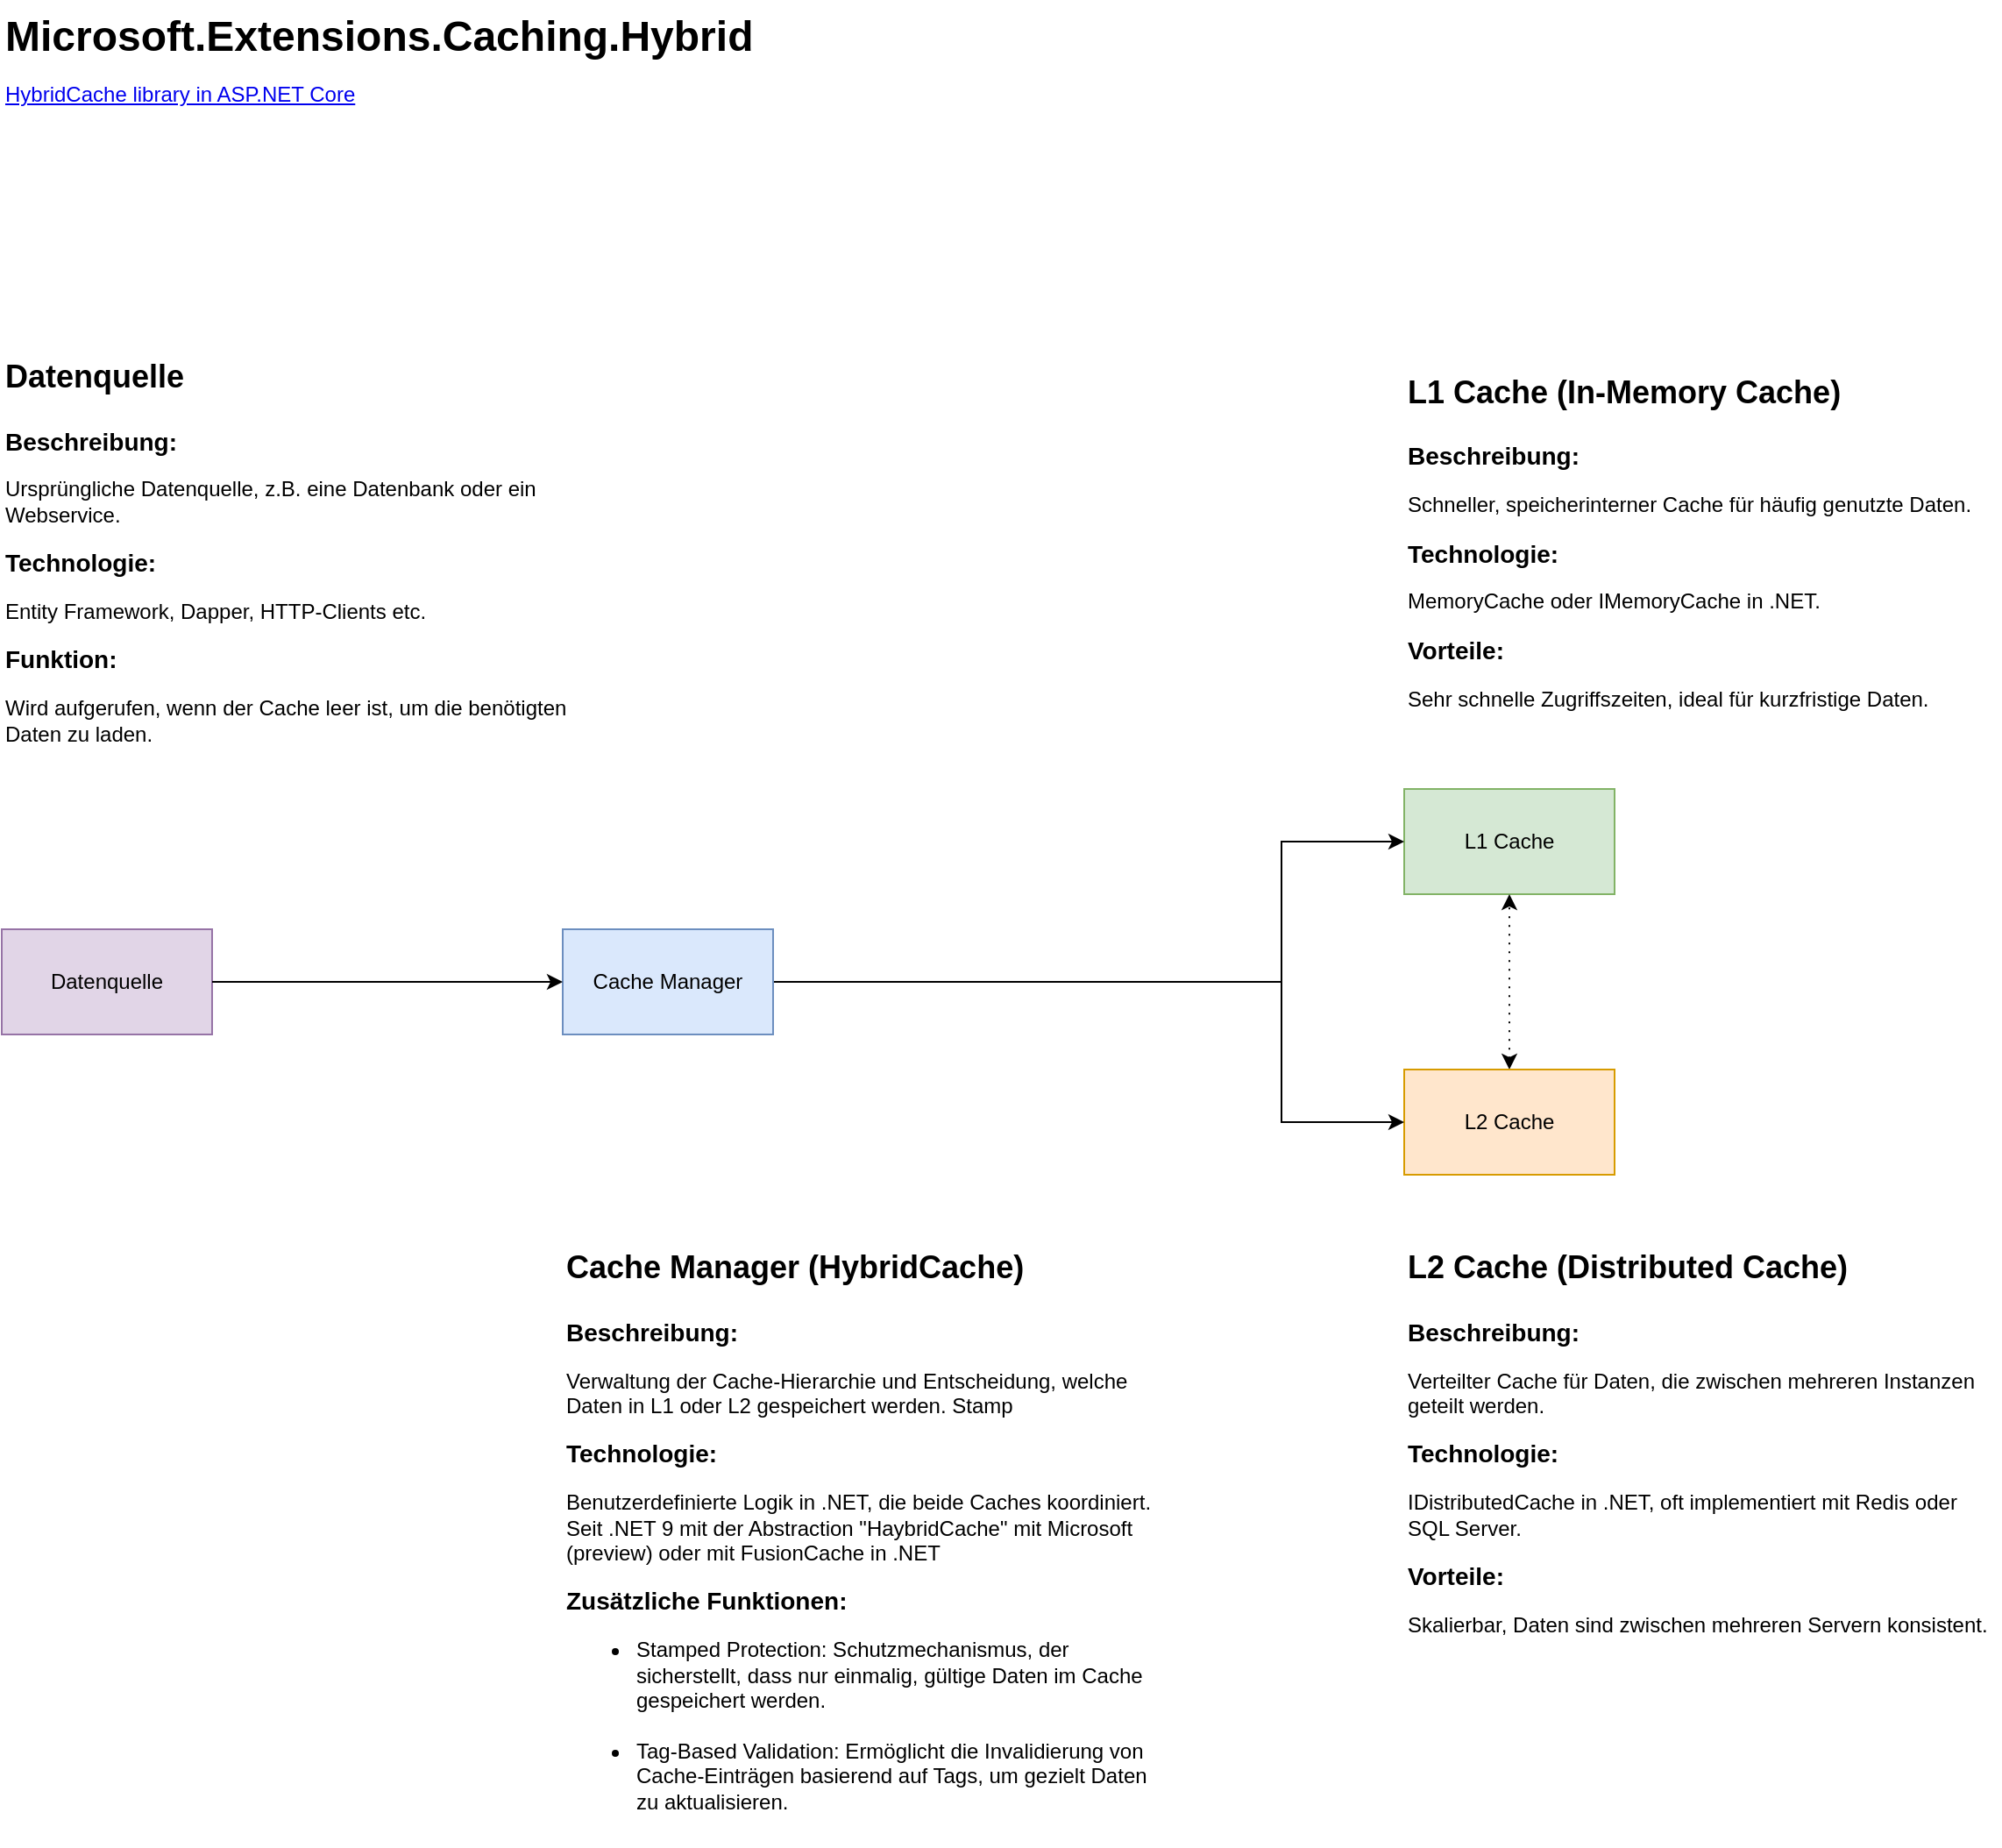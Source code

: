 <mxfile version="26.0.13">
  <diagram name="Seite-1" id="QmuntSlvGMr34WS0qaS9">
    <mxGraphModel dx="2807" dy="2656" grid="1" gridSize="10" guides="1" tooltips="1" connect="1" arrows="1" fold="1" page="1" pageScale="1" pageWidth="827" pageHeight="1169" math="0" shadow="0">
      <root>
        <mxCell id="0" />
        <mxCell id="1" parent="0" />
        <mxCell id="bxZTMJIxuxMbtlBhMve6-1" value="L1 Cache" style="rounded=0;whiteSpace=wrap;html=1;fillColor=#d5e8d4;strokeColor=#82b366;" vertex="1" parent="1">
          <mxGeometry x="920" y="-660" width="120" height="60" as="geometry" />
        </mxCell>
        <mxCell id="bxZTMJIxuxMbtlBhMve6-9" style="edgeStyle=orthogonalEdgeStyle;rounded=0;orthogonalLoop=1;jettySize=auto;html=1;entryX=0.5;entryY=1;entryDx=0;entryDy=0;startArrow=classic;startFill=1;dashed=1;dashPattern=1 4;" edge="1" parent="1" source="bxZTMJIxuxMbtlBhMve6-2" target="bxZTMJIxuxMbtlBhMve6-1">
          <mxGeometry relative="1" as="geometry" />
        </mxCell>
        <mxCell id="bxZTMJIxuxMbtlBhMve6-2" value="L2 Cache" style="rounded=0;whiteSpace=wrap;html=1;fillColor=#ffe6cc;strokeColor=#d79b00;" vertex="1" parent="1">
          <mxGeometry x="920" y="-500" width="120" height="60" as="geometry" />
        </mxCell>
        <mxCell id="bxZTMJIxuxMbtlBhMve6-7" style="edgeStyle=orthogonalEdgeStyle;rounded=0;orthogonalLoop=1;jettySize=auto;html=1;entryX=0;entryY=0.5;entryDx=0;entryDy=0;" edge="1" parent="1" source="bxZTMJIxuxMbtlBhMve6-4" target="bxZTMJIxuxMbtlBhMve6-1">
          <mxGeometry relative="1" as="geometry">
            <Array as="points">
              <mxPoint x="850" y="-550" />
              <mxPoint x="850" y="-630" />
            </Array>
          </mxGeometry>
        </mxCell>
        <mxCell id="bxZTMJIxuxMbtlBhMve6-8" style="edgeStyle=orthogonalEdgeStyle;rounded=0;orthogonalLoop=1;jettySize=auto;html=1;entryX=0;entryY=0.5;entryDx=0;entryDy=0;" edge="1" parent="1" source="bxZTMJIxuxMbtlBhMve6-4" target="bxZTMJIxuxMbtlBhMve6-2">
          <mxGeometry relative="1" as="geometry">
            <Array as="points">
              <mxPoint x="850" y="-550" />
              <mxPoint x="850" y="-470" />
            </Array>
          </mxGeometry>
        </mxCell>
        <mxCell id="bxZTMJIxuxMbtlBhMve6-4" value="Cache Manager" style="rounded=0;whiteSpace=wrap;html=1;fillColor=#dae8fc;strokeColor=#6c8ebf;" vertex="1" parent="1">
          <mxGeometry x="440" y="-580" width="120" height="60" as="geometry" />
        </mxCell>
        <mxCell id="bxZTMJIxuxMbtlBhMve6-5" value="Datenquelle" style="rounded=0;whiteSpace=wrap;html=1;fillColor=#e1d5e7;strokeColor=#9673a6;" vertex="1" parent="1">
          <mxGeometry x="120" y="-580" width="120" height="60" as="geometry" />
        </mxCell>
        <mxCell id="bxZTMJIxuxMbtlBhMve6-6" style="edgeStyle=orthogonalEdgeStyle;rounded=0;orthogonalLoop=1;jettySize=auto;html=1;entryX=0;entryY=0.5;entryDx=0;entryDy=0;" edge="1" parent="1" source="bxZTMJIxuxMbtlBhMve6-5" target="bxZTMJIxuxMbtlBhMve6-4">
          <mxGeometry relative="1" as="geometry" />
        </mxCell>
        <mxCell id="bxZTMJIxuxMbtlBhMve6-10" value="&lt;h1 style=&quot;margin-top: 0px;&quot;&gt;&lt;span style=&quot;background-color: transparent; color: light-dark(rgb(0, 0, 0), rgb(255, 255, 255));&quot;&gt;&lt;font style=&quot;font-size: 18px;&quot;&gt;L2 Cache (Distributed Cache)&lt;/font&gt;&lt;/span&gt;&lt;/h1&gt;&lt;p&gt;&lt;font style=&quot;font-size: 14px;&quot;&gt;&lt;b&gt;Beschreibung:&lt;/b&gt;&lt;/font&gt;&amp;nbsp;&lt;/p&gt;&lt;p&gt;Verteilter Cache für Daten, die zwischen mehreren Instanzen geteilt werden.&lt;/p&gt;&lt;p&gt;&lt;b&gt;&lt;font style=&quot;font-size: 14px;&quot;&gt;Technologie:&amp;nbsp;&lt;/font&gt;&lt;/b&gt;&lt;/p&gt;&lt;p&gt;&lt;font&gt;IDistributedCache in .NET, oft implementiert mit Redis oder SQL Server.&lt;/font&gt;&lt;/p&gt;&lt;p&gt;&lt;b&gt;&lt;font style=&quot;font-size: 14px;&quot;&gt;Vorteile:&amp;nbsp;&lt;/font&gt;&lt;/b&gt;&lt;/p&gt;&lt;p&gt;Skalierbar, Daten sind zwischen mehreren Servern konsistent.&lt;/p&gt;" style="text;html=1;whiteSpace=wrap;overflow=hidden;rounded=0;" vertex="1" parent="1">
          <mxGeometry x="920" y="-410" width="340" height="240" as="geometry" />
        </mxCell>
        <mxCell id="bxZTMJIxuxMbtlBhMve6-11" value="&lt;h1 style=&quot;margin-top: 0px;&quot;&gt;&lt;span style=&quot;background-color: transparent; color: light-dark(rgb(0, 0, 0), rgb(255, 255, 255));&quot;&gt;&lt;font style=&quot;font-size: 18px;&quot;&gt;L1 Cache (In-Memory Cache)&lt;/font&gt;&lt;/span&gt;&lt;/h1&gt;&lt;p&gt;&lt;font style=&quot;font-size: 14px;&quot;&gt;&lt;b&gt;Beschreibung:&lt;/b&gt;&lt;/font&gt;&amp;nbsp;&lt;/p&gt;&lt;p&gt;&lt;span style=&quot;background-color: transparent; color: light-dark(rgb(0, 0, 0), rgb(255, 255, 255));&quot;&gt;Schneller, speicherinterner Cache für häufig genutzte Daten.&lt;/span&gt;&lt;/p&gt;&lt;p&gt;&lt;b&gt;&lt;font style=&quot;font-size: 14px;&quot;&gt;Technologie:&amp;nbsp;&lt;/font&gt;&lt;/b&gt;&lt;/p&gt;&lt;p&gt;&lt;font&gt;MemoryCache oder IMemoryCache in .NET.&lt;/font&gt;&lt;/p&gt;&lt;p&gt;&lt;b&gt;&lt;font style=&quot;font-size: 14px;&quot;&gt;Vorteile:&amp;nbsp;&lt;/font&gt;&lt;/b&gt;&lt;/p&gt;&lt;p&gt;Sehr schnelle Zugriffszeiten, ideal für kurzfristige Daten.&lt;/p&gt;" style="text;html=1;whiteSpace=wrap;overflow=hidden;rounded=0;verticalAlign=bottom;" vertex="1" parent="1">
          <mxGeometry x="920" y="-910" width="340" height="220" as="geometry" />
        </mxCell>
        <mxCell id="bxZTMJIxuxMbtlBhMve6-12" value="&lt;h1 style=&quot;margin-top: 0px;&quot;&gt;&lt;span style=&quot;background-color: transparent; color: light-dark(rgb(0, 0, 0), rgb(255, 255, 255));&quot;&gt;&lt;font style=&quot;font-size: 18px;&quot;&gt;Cache Manager (HybridCache)&lt;/font&gt;&lt;/span&gt;&lt;/h1&gt;&lt;p&gt;&lt;font style=&quot;font-size: 14px;&quot;&gt;&lt;b&gt;Beschreibung:&lt;/b&gt;&lt;/font&gt;&amp;nbsp;&lt;/p&gt;&lt;p&gt;Verwaltung der Cache-Hierarchie und Entscheidung, welche Daten in L1 oder L2 gespeichert werden. Stamp&lt;/p&gt;&lt;p&gt;&lt;b&gt;&lt;font style=&quot;font-size: 14px;&quot;&gt;Technologie:&amp;nbsp;&lt;/font&gt;&lt;/b&gt;&lt;/p&gt;&lt;p&gt;&lt;font&gt;Benutzerdefinierte Logik in .NET, die beide Caches koordiniert. Seit .NET 9 mit der Abstraction &quot;HaybridCache&quot; mit Microsoft (preview) oder mit FusionCache in .NET&amp;nbsp;&lt;br&gt;&lt;/font&gt;&lt;/p&gt;&lt;p&gt;&lt;font style=&quot;font-size: 14px;&quot;&gt;&lt;b&gt;Zusätzliche Funktionen:&lt;/b&gt;&lt;/font&gt;&lt;/p&gt;&lt;p&gt;&lt;/p&gt;&lt;ul&gt;&lt;li&gt;Stamped Protection: Schutzmechanismus, der sicherstellt, dass nur einmalig, gültige Daten im Cache gespeichert werden.&lt;br&gt;&lt;br&gt;&lt;/li&gt;&lt;li&gt;Tag-Based Validation: Ermöglicht die Invalidierung von Cache-Einträgen basierend auf Tags, um gezielt Daten zu aktualisieren.&lt;/li&gt;&lt;/ul&gt;&lt;p&gt;&lt;/p&gt;&lt;p&gt;&lt;/p&gt;" style="text;html=1;whiteSpace=wrap;overflow=hidden;rounded=0;" vertex="1" parent="1">
          <mxGeometry x="440" y="-410" width="340" height="350" as="geometry" />
        </mxCell>
        <mxCell id="bxZTMJIxuxMbtlBhMve6-13" value="&lt;h1 style=&quot;margin-top: 0px;&quot;&gt;&lt;span style=&quot;background-color: transparent; color: light-dark(rgb(0, 0, 0), rgb(255, 255, 255));&quot;&gt;&lt;font style=&quot;font-size: 18px;&quot;&gt;Datenquelle&lt;/font&gt;&lt;/span&gt;&lt;/h1&gt;&lt;p&gt;&lt;font style=&quot;font-size: 14px;&quot;&gt;&lt;b&gt;Beschreibung:&lt;/b&gt;&lt;/font&gt;&amp;nbsp;&lt;/p&gt;&lt;p&gt;Ursprüngliche Datenquelle, z.B. eine Datenbank oder ein Webservice.&lt;/p&gt;&lt;p&gt;&lt;b&gt;&lt;font style=&quot;font-size: 14px;&quot;&gt;Technologie:&amp;nbsp;&lt;/font&gt;&lt;/b&gt;&lt;/p&gt;&lt;p&gt;&lt;font&gt;Entity Framework, Dapper, HTTP-Clients etc.&lt;br&gt;&lt;/font&gt;&lt;/p&gt;&lt;p&gt;&lt;font&gt;&lt;font style=&quot;font-size: 14px;&quot;&gt;&lt;b&gt;Funktion:&lt;/b&gt;&lt;/font&gt;&amp;nbsp;&lt;/font&gt;&lt;/p&gt;&lt;p&gt;&lt;font&gt;Wird aufgerufen, wenn der Cache leer ist, um die benötigten Daten zu laden.&lt;/font&gt;&lt;/p&gt;" style="text;html=1;whiteSpace=wrap;overflow=hidden;rounded=0;flipV=1;flipH=1;verticalAlign=bottom;" vertex="1" parent="1">
          <mxGeometry x="120" y="-920" width="340" height="250" as="geometry" />
        </mxCell>
        <UserObject label="&lt;a href=&quot;https://learn.microsoft.com/en-us/aspnet/core/performance/caching/hybrid?view=aspnetcore-9.0&quot;&gt;HybridCache library in ASP.NET Core&lt;/a&gt;" link="&lt;a href=&quot;https://learn.microsoft.com/en-us/aspnet/core/performance/caching/hybrid?view=aspnetcore-9.0&quot;&gt;HybridCache library in ASP.NET Core | Microsoft Learn&lt;/a&gt;" id="bxZTMJIxuxMbtlBhMve6-15">
          <mxCell style="text;whiteSpace=wrap;html=1;" vertex="1" parent="1">
            <mxGeometry x="120" y="-1070" width="450" height="40" as="geometry" />
          </mxCell>
        </UserObject>
        <mxCell id="bxZTMJIxuxMbtlBhMve6-17" value="Microsoft.Extensions.Caching.Hybrid" style="text;whiteSpace=wrap;fontStyle=1;fontSize=24;" vertex="1" parent="1">
          <mxGeometry x="120" y="-1110" width="460" height="40" as="geometry" />
        </mxCell>
      </root>
    </mxGraphModel>
  </diagram>
</mxfile>
